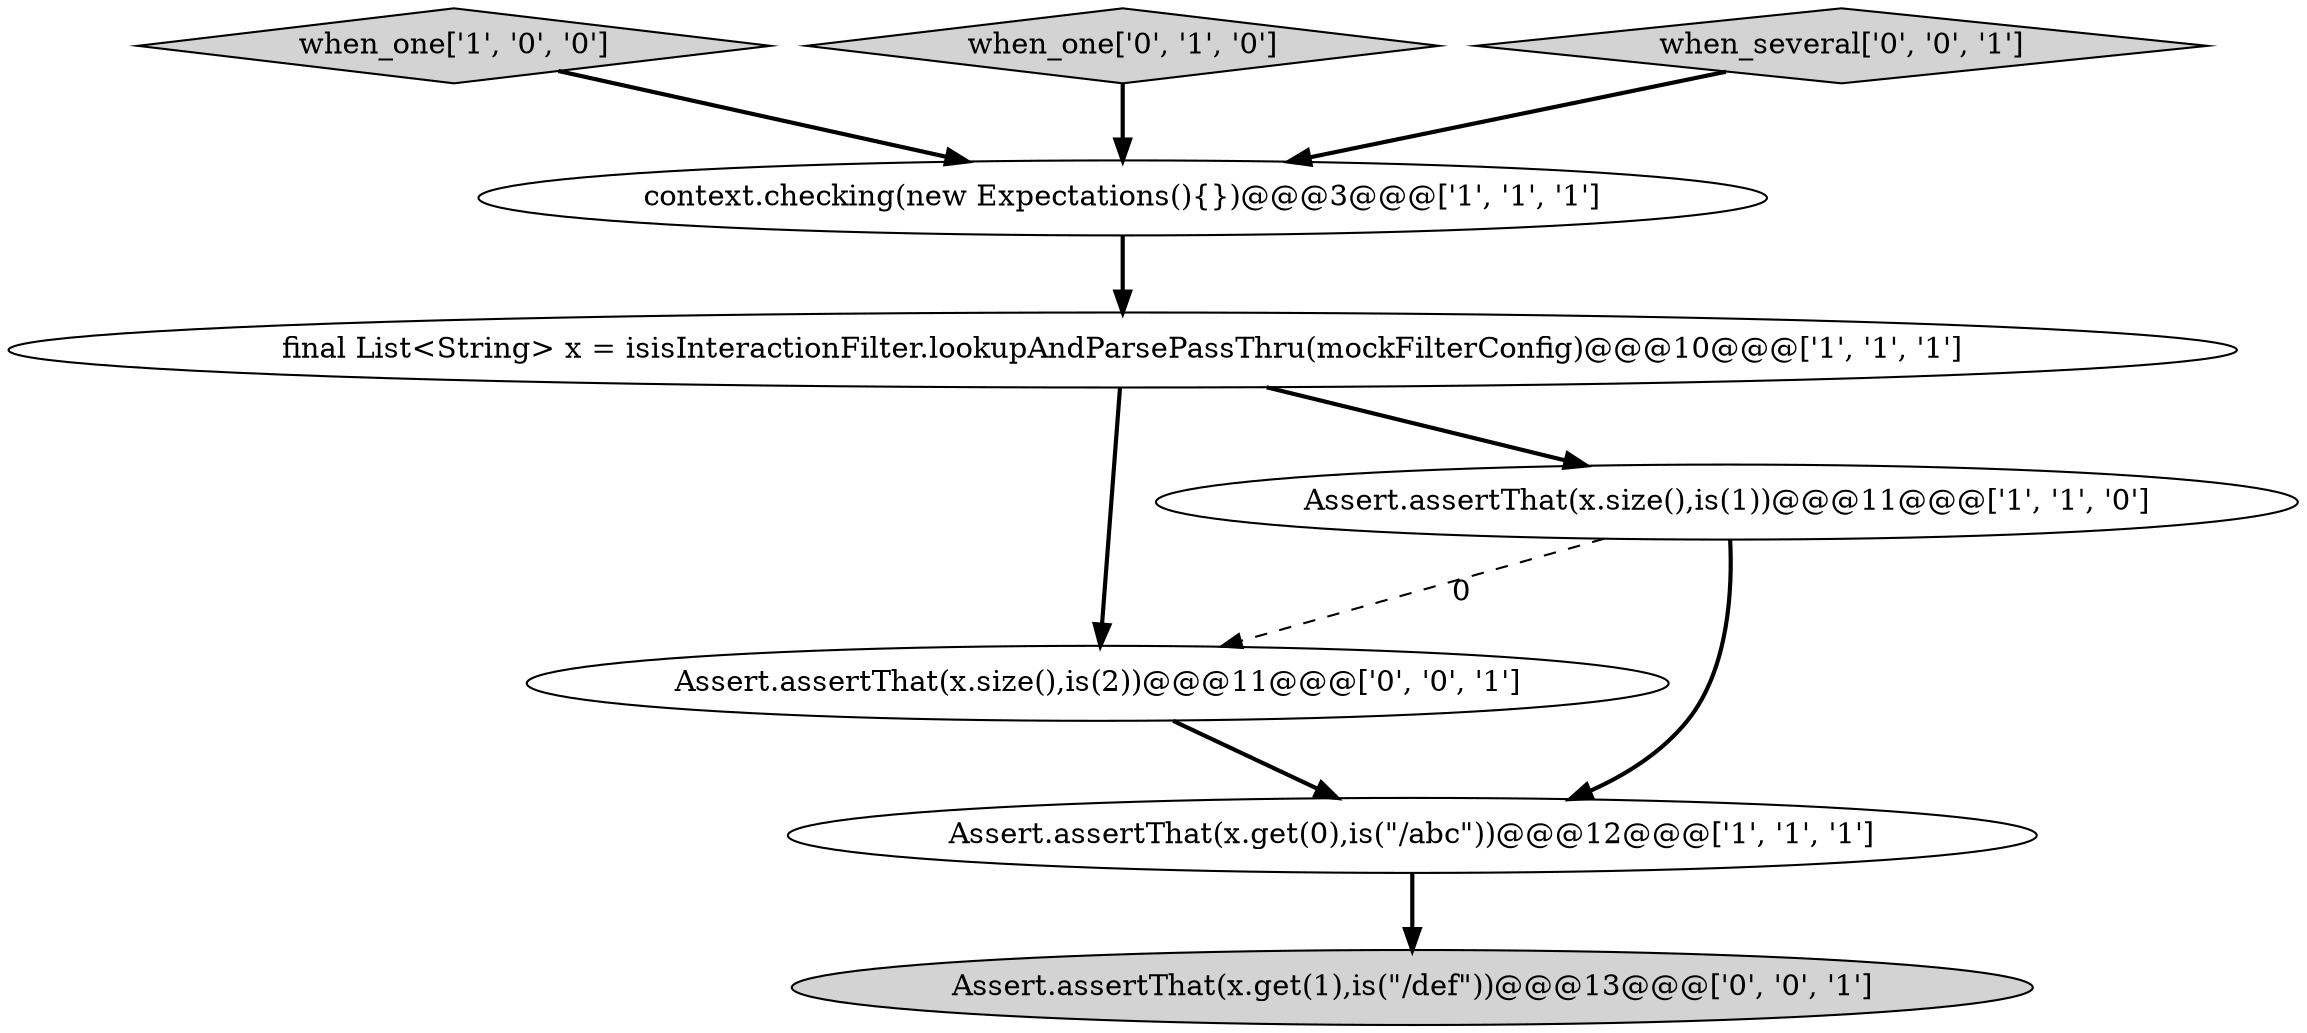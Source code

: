 digraph {
0 [style = filled, label = "context.checking(new Expectations(){})@@@3@@@['1', '1', '1']", fillcolor = white, shape = ellipse image = "AAA0AAABBB1BBB"];
4 [style = filled, label = "when_one['1', '0', '0']", fillcolor = lightgray, shape = diamond image = "AAA0AAABBB1BBB"];
1 [style = filled, label = "final List<String> x = isisInteractionFilter.lookupAndParsePassThru(mockFilterConfig)@@@10@@@['1', '1', '1']", fillcolor = white, shape = ellipse image = "AAA0AAABBB1BBB"];
6 [style = filled, label = "Assert.assertThat(x.get(1),is(\"/def\"))@@@13@@@['0', '0', '1']", fillcolor = lightgray, shape = ellipse image = "AAA0AAABBB3BBB"];
2 [style = filled, label = "Assert.assertThat(x.get(0),is(\"/abc\"))@@@12@@@['1', '1', '1']", fillcolor = white, shape = ellipse image = "AAA0AAABBB1BBB"];
5 [style = filled, label = "when_one['0', '1', '0']", fillcolor = lightgray, shape = diamond image = "AAA0AAABBB2BBB"];
7 [style = filled, label = "Assert.assertThat(x.size(),is(2))@@@11@@@['0', '0', '1']", fillcolor = white, shape = ellipse image = "AAA0AAABBB3BBB"];
8 [style = filled, label = "when_several['0', '0', '1']", fillcolor = lightgray, shape = diamond image = "AAA0AAABBB3BBB"];
3 [style = filled, label = "Assert.assertThat(x.size(),is(1))@@@11@@@['1', '1', '0']", fillcolor = white, shape = ellipse image = "AAA0AAABBB1BBB"];
1->3 [style = bold, label=""];
8->0 [style = bold, label=""];
3->2 [style = bold, label=""];
5->0 [style = bold, label=""];
3->7 [style = dashed, label="0"];
1->7 [style = bold, label=""];
0->1 [style = bold, label=""];
7->2 [style = bold, label=""];
2->6 [style = bold, label=""];
4->0 [style = bold, label=""];
}
